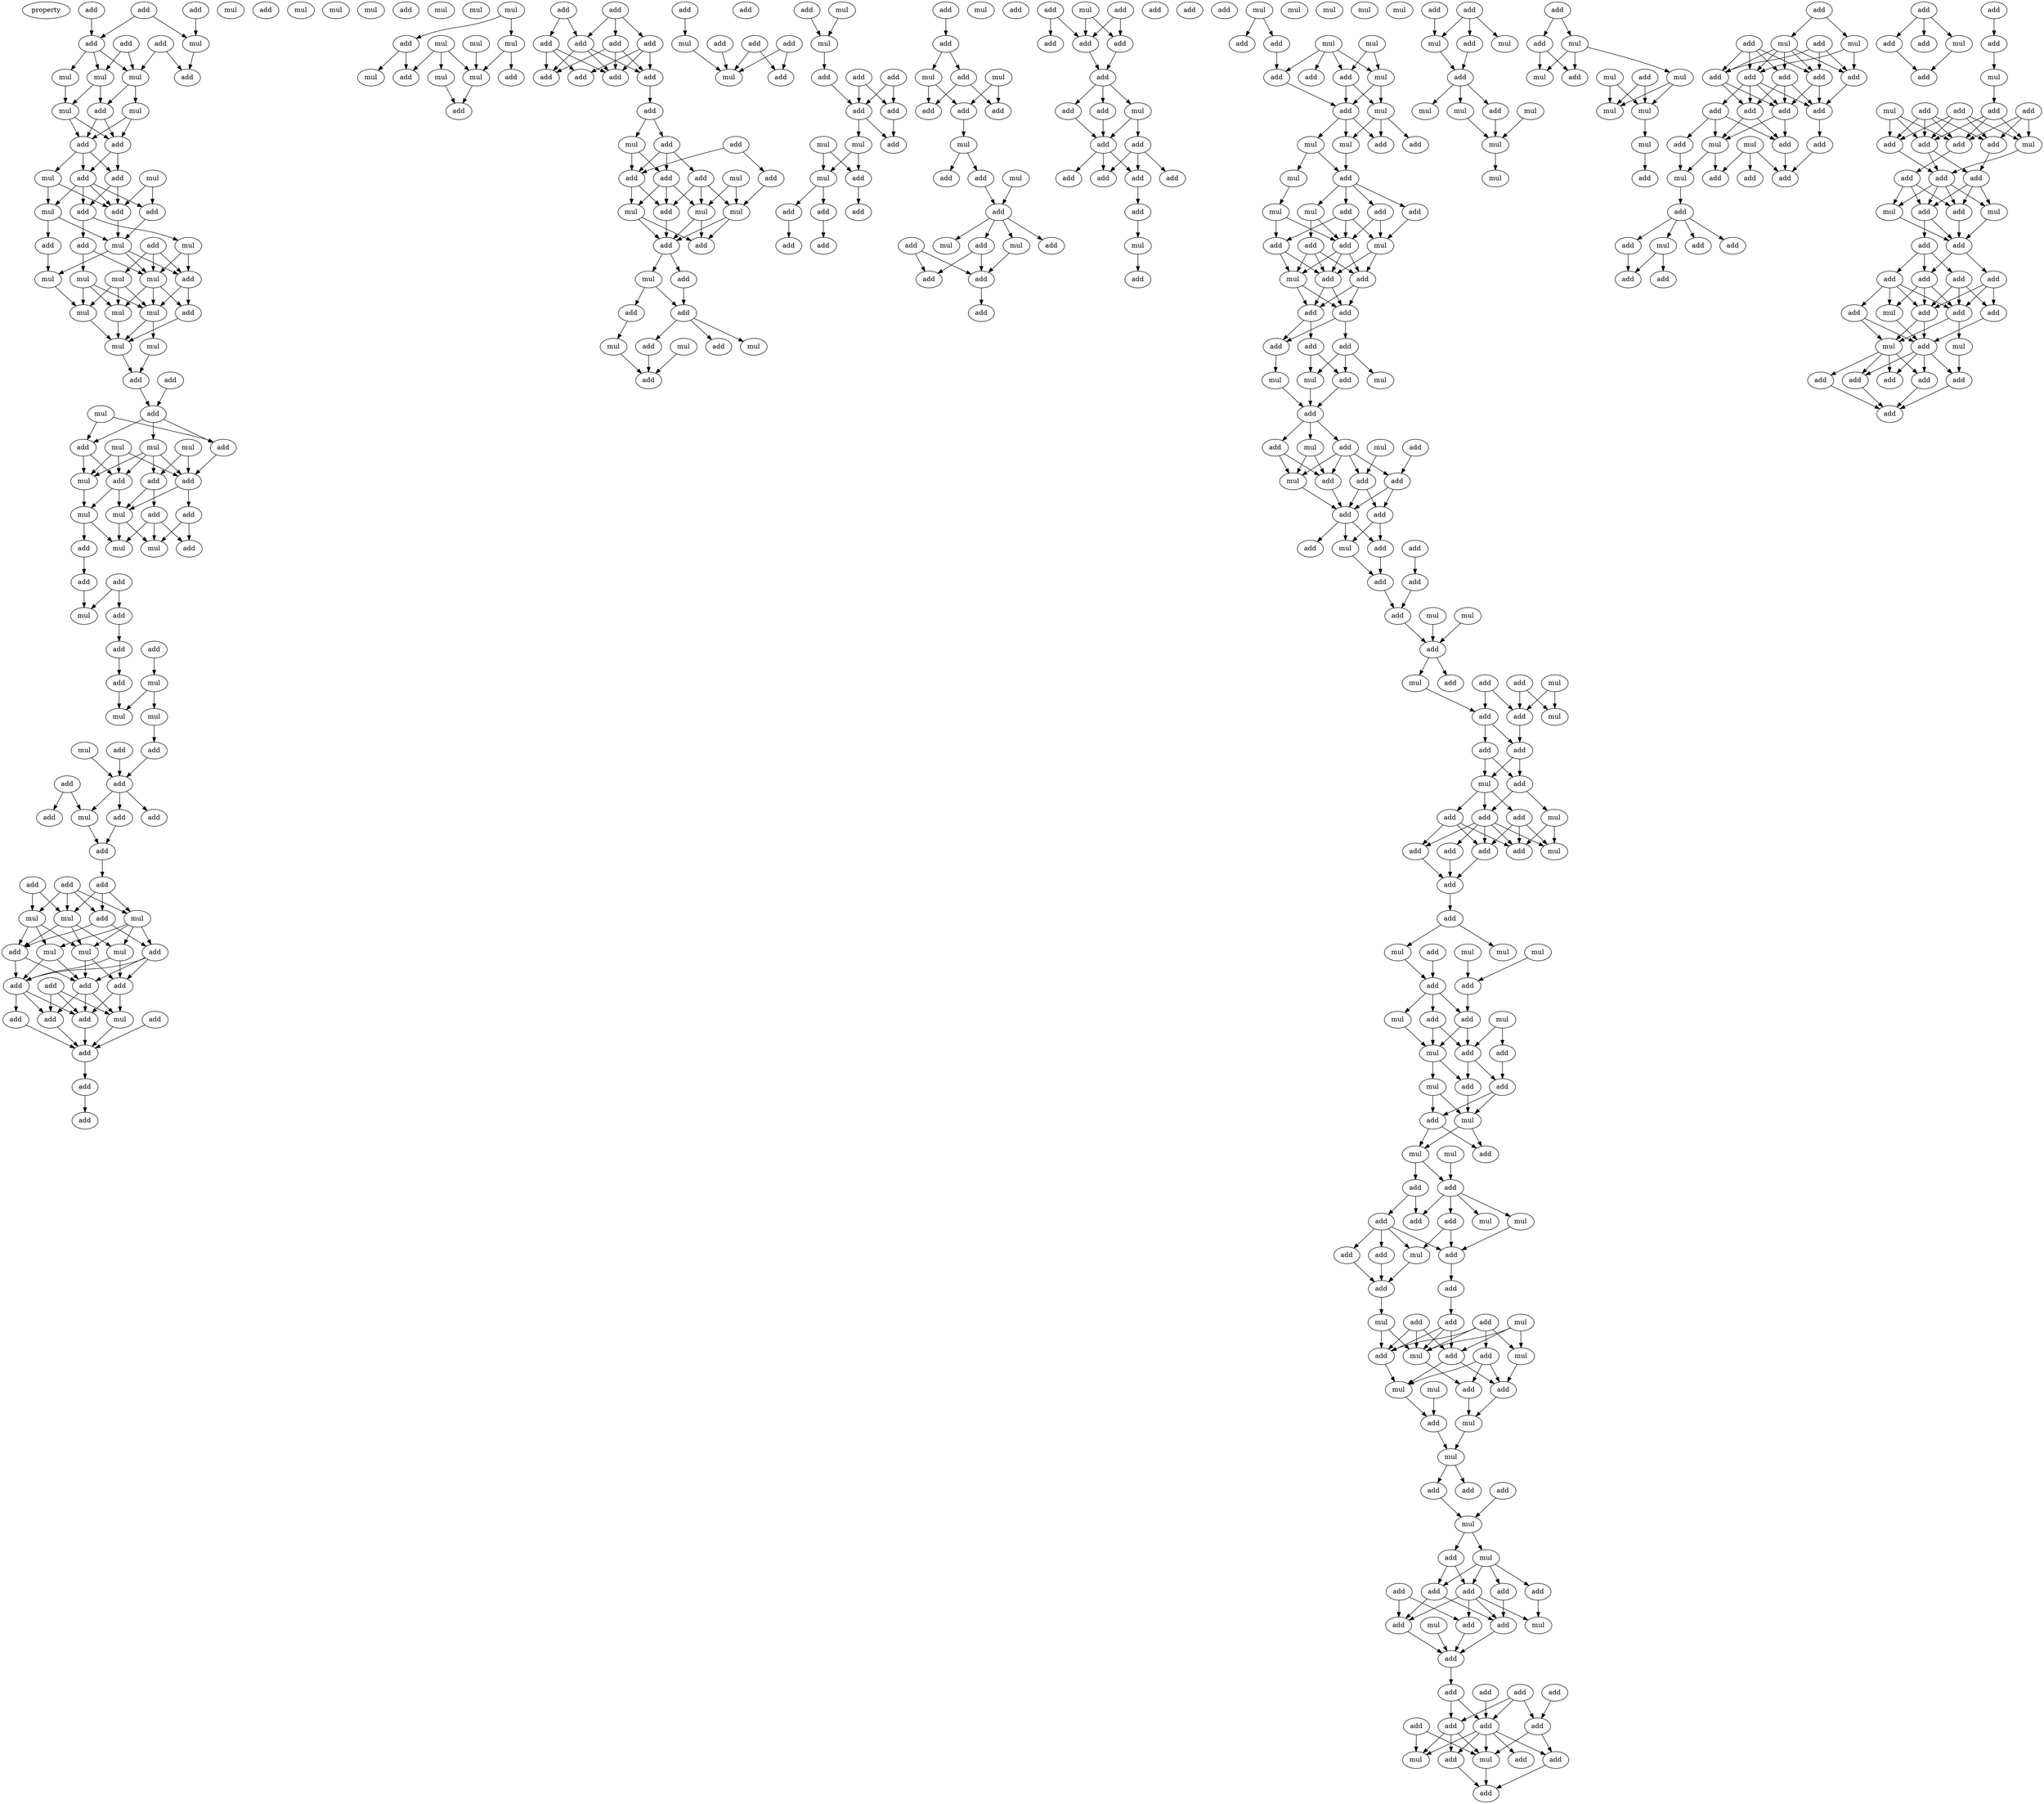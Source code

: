 digraph {
    node [fontcolor=black]
    property [mul=2,lf=1.7]
    0 [ label = add ];
    1 [ label = add ];
    2 [ label = mul ];
    3 [ label = add ];
    4 [ label = add ];
    5 [ label = add ];
    6 [ label = add ];
    7 [ label = mul ];
    8 [ label = mul ];
    9 [ label = mul ];
    10 [ label = mul ];
    11 [ label = add ];
    12 [ label = mul ];
    13 [ label = mul ];
    14 [ label = add ];
    15 [ label = add ];
    16 [ label = add ];
    17 [ label = mul ];
    18 [ label = add ];
    19 [ label = mul ];
    20 [ label = add ];
    21 [ label = add ];
    22 [ label = mul ];
    23 [ label = add ];
    24 [ label = add ];
    25 [ label = add ];
    26 [ label = add ];
    27 [ label = mul ];
    28 [ label = add ];
    29 [ label = mul ];
    30 [ label = mul ];
    31 [ label = add ];
    32 [ label = mul ];
    33 [ label = mul ];
    34 [ label = mul ];
    35 [ label = mul ];
    36 [ label = add ];
    37 [ label = mul ];
    38 [ label = mul ];
    39 [ label = mul ];
    40 [ label = mul ];
    41 [ label = add ];
    42 [ label = add ];
    43 [ label = add ];
    44 [ label = mul ];
    45 [ label = add ];
    46 [ label = add ];
    47 [ label = add ];
    48 [ label = mul ];
    49 [ label = mul ];
    50 [ label = mul ];
    51 [ label = mul ];
    52 [ label = add ];
    53 [ label = add ];
    54 [ label = add ];
    55 [ label = add ];
    56 [ label = mul ];
    57 [ label = add ];
    58 [ label = mul ];
    59 [ label = mul ];
    60 [ label = add ];
    61 [ label = add ];
    62 [ label = mul ];
    63 [ label = add ];
    64 [ label = add ];
    65 [ label = add ];
    66 [ label = mul ];
    67 [ label = add ];
    68 [ label = mul ];
    69 [ label = add ];
    70 [ label = mul ];
    71 [ label = add ];
    72 [ label = mul ];
    73 [ label = mul ];
    74 [ label = mul ];
    75 [ label = mul ];
    76 [ label = mul ];
    77 [ label = add ];
    78 [ label = add ];
    79 [ label = add ];
    80 [ label = add ];
    81 [ label = add ];
    82 [ label = mul ];
    83 [ label = add ];
    84 [ label = add ];
    85 [ label = add ];
    86 [ label = add ];
    87 [ label = add ];
    88 [ label = add ];
    89 [ label = add ];
    90 [ label = mul ];
    91 [ label = add ];
    92 [ label = mul ];
    93 [ label = mul ];
    94 [ label = add ];
    95 [ label = mul ];
    96 [ label = mul ];
    97 [ label = mul ];
    98 [ label = add ];
    99 [ label = add ];
    100 [ label = add ];
    101 [ label = add ];
    102 [ label = add ];
    103 [ label = mul ];
    104 [ label = add ];
    105 [ label = add ];
    106 [ label = add ];
    107 [ label = add ];
    108 [ label = add ];
    109 [ label = add ];
    110 [ label = mul ];
    111 [ label = mul ];
    112 [ label = add ];
    113 [ label = mul ];
    114 [ label = add ];
    115 [ label = mul ];
    116 [ label = mul ];
    117 [ label = mul ];
    118 [ label = add ];
    119 [ label = mul ];
    120 [ label = mul ];
    121 [ label = mul ];
    122 [ label = add ];
    123 [ label = add ];
    124 [ label = add ];
    125 [ label = add ];
    126 [ label = add ];
    127 [ label = add ];
    128 [ label = add ];
    129 [ label = add ];
    130 [ label = add ];
    131 [ label = add ];
    132 [ label = add ];
    133 [ label = add ];
    134 [ label = add ];
    135 [ label = add ];
    136 [ label = mul ];
    137 [ label = add ];
    138 [ label = add ];
    139 [ label = add ];
    140 [ label = add ];
    141 [ label = add ];
    142 [ label = mul ];
    143 [ label = mul ];
    144 [ label = add ];
    145 [ label = mul ];
    146 [ label = mul ];
    147 [ label = add ];
    148 [ label = add ];
    149 [ label = add ];
    150 [ label = mul ];
    151 [ label = add ];
    152 [ label = add ];
    153 [ label = add ];
    154 [ label = mul ];
    155 [ label = mul ];
    156 [ label = add ];
    157 [ label = mul ];
    158 [ label = add ];
    159 [ label = add ];
    160 [ label = mul ];
    161 [ label = add ];
    162 [ label = add ];
    163 [ label = add ];
    164 [ label = add ];
    165 [ label = mul ];
    166 [ label = add ];
    167 [ label = add ];
    168 [ label = mul ];
    169 [ label = mul ];
    170 [ label = add ];
    171 [ label = add ];
    172 [ label = add ];
    173 [ label = add ];
    174 [ label = add ];
    175 [ label = mul ];
    176 [ label = mul ];
    177 [ label = add ];
    178 [ label = mul ];
    179 [ label = add ];
    180 [ label = add ];
    181 [ label = add ];
    182 [ label = add ];
    183 [ label = add ];
    184 [ label = add ];
    185 [ label = add ];
    186 [ label = add ];
    187 [ label = mul ];
    188 [ label = add ];
    189 [ label = mul ];
    190 [ label = add ];
    191 [ label = add ];
    192 [ label = add ];
    193 [ label = mul ];
    194 [ label = mul ];
    195 [ label = add ];
    196 [ label = add ];
    197 [ label = add ];
    198 [ label = mul ];
    199 [ label = add ];
    200 [ label = mul ];
    201 [ label = mul ];
    202 [ label = add ];
    203 [ label = add ];
    204 [ label = add ];
    205 [ label = add ];
    206 [ label = add ];
    207 [ label = add ];
    208 [ label = add ];
    209 [ label = add ];
    210 [ label = mul ];
    211 [ label = add ];
    212 [ label = add ];
    213 [ label = add ];
    214 [ label = add ];
    215 [ label = add ];
    216 [ label = add ];
    217 [ label = add ];
    218 [ label = add ];
    219 [ label = mul ];
    220 [ label = add ];
    221 [ label = add ];
    222 [ label = add ];
    223 [ label = add ];
    224 [ label = add ];
    225 [ label = add ];
    226 [ label = add ];
    227 [ label = mul ];
    228 [ label = add ];
    229 [ label = add ];
    230 [ label = mul ];
    231 [ label = add ];
    232 [ label = add ];
    233 [ label = mul ];
    234 [ label = mul ];
    235 [ label = add ];
    236 [ label = add ];
    237 [ label = add ];
    238 [ label = mul ];
    239 [ label = mul ];
    240 [ label = add ];
    241 [ label = mul ];
    242 [ label = add ];
    243 [ label = add ];
    244 [ label = mul ];
    245 [ label = add ];
    246 [ label = mul ];
    247 [ label = add ];
    248 [ label = mul ];
    249 [ label = mul ];
    250 [ label = add ];
    251 [ label = add ];
    252 [ label = add ];
    253 [ label = mul ];
    254 [ label = add ];
    255 [ label = add ];
    256 [ label = add ];
    257 [ label = add ];
    258 [ label = mul ];
    259 [ label = add ];
    260 [ label = add ];
    261 [ label = add ];
    262 [ label = add ];
    263 [ label = add ];
    264 [ label = mul ];
    265 [ label = mul ];
    266 [ label = add ];
    267 [ label = mul ];
    268 [ label = add ];
    269 [ label = mul ];
    270 [ label = add ];
    271 [ label = add ];
    272 [ label = mul ];
    273 [ label = add ];
    274 [ label = mul ];
    275 [ label = add ];
    276 [ label = add ];
    277 [ label = add ];
    278 [ label = add ];
    279 [ label = add ];
    280 [ label = add ];
    281 [ label = mul ];
    282 [ label = add ];
    283 [ label = add ];
    284 [ label = add ];
    285 [ label = add ];
    286 [ label = mul ];
    287 [ label = mul ];
    288 [ label = add ];
    289 [ label = add ];
    290 [ label = add ];
    291 [ label = add ];
    292 [ label = mul ];
    293 [ label = mul ];
    294 [ label = add ];
    295 [ label = add ];
    296 [ label = add ];
    297 [ label = mul ];
    298 [ label = add ];
    299 [ label = add ];
    300 [ label = mul ];
    301 [ label = add ];
    302 [ label = add ];
    303 [ label = add ];
    304 [ label = mul ];
    305 [ label = add ];
    306 [ label = add ];
    307 [ label = add ];
    308 [ label = mul ];
    309 [ label = add ];
    310 [ label = add ];
    311 [ label = add ];
    312 [ label = add ];
    313 [ label = mul ];
    314 [ label = add ];
    315 [ label = mul ];
    316 [ label = mul ];
    317 [ label = mul ];
    318 [ label = add ];
    319 [ label = add ];
    320 [ label = mul ];
    321 [ label = mul ];
    322 [ label = add ];
    323 [ label = add ];
    324 [ label = add ];
    325 [ label = mul ];
    326 [ label = add ];
    327 [ label = add ];
    328 [ label = mul ];
    329 [ label = add ];
    330 [ label = add ];
    331 [ label = mul ];
    332 [ label = mul ];
    333 [ label = add ];
    334 [ label = mul ];
    335 [ label = add ];
    336 [ label = add ];
    337 [ label = add ];
    338 [ label = add ];
    339 [ label = mul ];
    340 [ label = mul ];
    341 [ label = add ];
    342 [ label = add ];
    343 [ label = add ];
    344 [ label = mul ];
    345 [ label = add ];
    346 [ label = add ];
    347 [ label = add ];
    348 [ label = add ];
    349 [ label = mul ];
    350 [ label = add ];
    351 [ label = add ];
    352 [ label = mul ];
    353 [ label = add ];
    354 [ label = add ];
    355 [ label = mul ];
    356 [ label = mul ];
    357 [ label = add ];
    358 [ label = mul ];
    359 [ label = add ];
    360 [ label = mul ];
    361 [ label = add ];
    362 [ label = mul ];
    363 [ label = add ];
    364 [ label = mul ];
    365 [ label = mul ];
    366 [ label = add ];
    367 [ label = add ];
    368 [ label = add ];
    369 [ label = mul ];
    370 [ label = mul ];
    371 [ label = add ];
    372 [ label = mul ];
    373 [ label = mul ];
    374 [ label = add ];
    375 [ label = add ];
    376 [ label = add ];
    377 [ label = add ];
    378 [ label = add ];
    379 [ label = mul ];
    380 [ label = mul ];
    381 [ label = add ];
    382 [ label = add ];
    383 [ label = add ];
    384 [ label = add ];
    385 [ label = add ];
    386 [ label = add ];
    387 [ label = add ];
    388 [ label = add ];
    389 [ label = mul ];
    390 [ label = add ];
    391 [ label = add ];
    392 [ label = add ];
    393 [ label = add ];
    394 [ label = add ];
    395 [ label = mul ];
    396 [ label = add ];
    397 [ label = mul ];
    398 [ label = add ];
    399 [ label = add ];
    400 [ label = add ];
    401 [ label = add ];
    402 [ label = add ];
    403 [ label = mul ];
    404 [ label = mul ];
    405 [ label = add ];
    406 [ label = mul ];
    407 [ label = mul ];
    408 [ label = add ];
    409 [ label = mul ];
    410 [ label = mul ];
    411 [ label = mul ];
    412 [ label = add ];
    413 [ label = add ];
    414 [ label = mul ];
    415 [ label = add ];
    416 [ label = mul ];
    417 [ label = add ];
    418 [ label = mul ];
    419 [ label = mul ];
    420 [ label = mul ];
    421 [ label = mul ];
    422 [ label = mul ];
    423 [ label = add ];
    424 [ label = add ];
    425 [ label = add ];
    426 [ label = mul ];
    427 [ label = add ];
    428 [ label = mul ];
    429 [ label = add ];
    430 [ label = add ];
    431 [ label = add ];
    432 [ label = add ];
    433 [ label = add ];
    434 [ label = add ];
    435 [ label = add ];
    436 [ label = add ];
    437 [ label = add ];
    438 [ label = add ];
    439 [ label = mul ];
    440 [ label = add ];
    441 [ label = mul ];
    442 [ label = add ];
    443 [ label = mul ];
    444 [ label = add ];
    445 [ label = add ];
    446 [ label = add ];
    447 [ label = add ];
    448 [ label = mul ];
    449 [ label = add ];
    450 [ label = add ];
    451 [ label = add ];
    452 [ label = add ];
    453 [ label = add ];
    454 [ label = add ];
    455 [ label = add ];
    456 [ label = add ];
    457 [ label = mul ];
    458 [ label = add ];
    459 [ label = add ];
    460 [ label = add ];
    461 [ label = mul ];
    462 [ label = add ];
    463 [ label = add ];
    464 [ label = add ];
    465 [ label = mul ];
    466 [ label = add ];
    467 [ label = add ];
    468 [ label = add ];
    469 [ label = add ];
    470 [ label = add ];
    471 [ label = mul ];
    472 [ label = add ];
    473 [ label = add ];
    474 [ label = add ];
    475 [ label = mul ];
    476 [ label = add ];
    477 [ label = mul ];
    478 [ label = add ];
    479 [ label = add ];
    480 [ label = add ];
    481 [ label = add ];
    482 [ label = add ];
    483 [ label = add ];
    484 [ label = add ];
    485 [ label = add ];
    486 [ label = mul ];
    487 [ label = add ];
    488 [ label = add ];
    489 [ label = add ];
    490 [ label = mul ];
    491 [ label = add ];
    492 [ label = mul ];
    493 [ label = add ];
    494 [ label = add ];
    495 [ label = add ];
    496 [ label = add ];
    497 [ label = add ];
    498 [ label = add ];
    0 -> 5 [ name = 0 ];
    1 -> 7 [ name = 1 ];
    3 -> 5 [ name = 2 ];
    3 -> 7 [ name = 3 ];
    4 -> 9 [ name = 4 ];
    4 -> 11 [ name = 5 ];
    5 -> 8 [ name = 6 ];
    5 -> 9 [ name = 7 ];
    5 -> 10 [ name = 8 ];
    6 -> 8 [ name = 9 ];
    6 -> 9 [ name = 10 ];
    7 -> 11 [ name = 11 ];
    8 -> 12 [ name = 12 ];
    8 -> 14 [ name = 13 ];
    9 -> 13 [ name = 14 ];
    9 -> 14 [ name = 15 ];
    10 -> 12 [ name = 16 ];
    12 -> 15 [ name = 17 ];
    12 -> 16 [ name = 18 ];
    13 -> 15 [ name = 19 ];
    13 -> 16 [ name = 20 ];
    14 -> 15 [ name = 21 ];
    14 -> 16 [ name = 22 ];
    15 -> 17 [ name = 23 ];
    15 -> 18 [ name = 24 ];
    15 -> 20 [ name = 25 ];
    16 -> 18 [ name = 26 ];
    16 -> 20 [ name = 27 ];
    17 -> 22 [ name = 28 ];
    17 -> 23 [ name = 29 ];
    18 -> 21 [ name = 30 ];
    18 -> 23 [ name = 31 ];
    19 -> 23 [ name = 32 ];
    19 -> 24 [ name = 33 ];
    20 -> 21 [ name = 34 ];
    20 -> 22 [ name = 35 ];
    20 -> 23 [ name = 36 ];
    20 -> 24 [ name = 37 ];
    21 -> 28 [ name = 38 ];
    21 -> 29 [ name = 39 ];
    22 -> 25 [ name = 40 ];
    22 -> 27 [ name = 41 ];
    23 -> 27 [ name = 42 ];
    24 -> 27 [ name = 43 ];
    25 -> 34 [ name = 44 ];
    26 -> 30 [ name = 45 ];
    26 -> 31 [ name = 46 ];
    26 -> 33 [ name = 47 ];
    27 -> 30 [ name = 48 ];
    27 -> 31 [ name = 49 ];
    27 -> 34 [ name = 50 ];
    28 -> 30 [ name = 51 ];
    28 -> 32 [ name = 52 ];
    29 -> 30 [ name = 53 ];
    29 -> 31 [ name = 54 ];
    30 -> 35 [ name = 55 ];
    30 -> 36 [ name = 56 ];
    30 -> 37 [ name = 57 ];
    31 -> 36 [ name = 58 ];
    31 -> 37 [ name = 59 ];
    32 -> 35 [ name = 60 ];
    32 -> 37 [ name = 61 ];
    32 -> 38 [ name = 62 ];
    33 -> 35 [ name = 63 ];
    33 -> 37 [ name = 64 ];
    33 -> 38 [ name = 65 ];
    34 -> 38 [ name = 66 ];
    35 -> 39 [ name = 67 ];
    36 -> 39 [ name = 68 ];
    37 -> 39 [ name = 69 ];
    37 -> 40 [ name = 70 ];
    38 -> 39 [ name = 71 ];
    39 -> 41 [ name = 72 ];
    40 -> 41 [ name = 73 ];
    41 -> 45 [ name = 74 ];
    43 -> 45 [ name = 75 ];
    44 -> 46 [ name = 76 ];
    44 -> 47 [ name = 77 ];
    45 -> 46 [ name = 78 ];
    45 -> 47 [ name = 79 ];
    45 -> 48 [ name = 80 ];
    46 -> 54 [ name = 81 ];
    47 -> 51 [ name = 82 ];
    47 -> 53 [ name = 83 ];
    48 -> 51 [ name = 84 ];
    48 -> 52 [ name = 85 ];
    48 -> 53 [ name = 86 ];
    48 -> 54 [ name = 87 ];
    49 -> 52 [ name = 88 ];
    49 -> 54 [ name = 89 ];
    50 -> 51 [ name = 90 ];
    50 -> 53 [ name = 91 ];
    50 -> 54 [ name = 92 ];
    51 -> 58 [ name = 93 ];
    52 -> 55 [ name = 94 ];
    52 -> 56 [ name = 95 ];
    53 -> 56 [ name = 96 ];
    53 -> 58 [ name = 97 ];
    54 -> 56 [ name = 98 ];
    54 -> 57 [ name = 99 ];
    55 -> 59 [ name = 100 ];
    55 -> 61 [ name = 101 ];
    55 -> 62 [ name = 102 ];
    56 -> 59 [ name = 103 ];
    56 -> 62 [ name = 104 ];
    57 -> 61 [ name = 105 ];
    57 -> 62 [ name = 106 ];
    58 -> 59 [ name = 107 ];
    58 -> 60 [ name = 108 ];
    60 -> 63 [ name = 109 ];
    63 -> 66 [ name = 110 ];
    64 -> 65 [ name = 111 ];
    64 -> 66 [ name = 112 ];
    65 -> 67 [ name = 113 ];
    67 -> 71 [ name = 114 ];
    69 -> 72 [ name = 115 ];
    71 -> 75 [ name = 116 ];
    72 -> 73 [ name = 117 ];
    72 -> 75 [ name = 118 ];
    73 -> 77 [ name = 119 ];
    76 -> 80 [ name = 120 ];
    77 -> 80 [ name = 121 ];
    78 -> 80 [ name = 122 ];
    80 -> 82 [ name = 123 ];
    80 -> 83 [ name = 124 ];
    80 -> 84 [ name = 125 ];
    81 -> 82 [ name = 126 ];
    81 -> 85 [ name = 127 ];
    82 -> 86 [ name = 128 ];
    83 -> 86 [ name = 129 ];
    86 -> 87 [ name = 130 ];
    87 -> 90 [ name = 131 ];
    87 -> 91 [ name = 132 ];
    87 -> 92 [ name = 133 ];
    88 -> 92 [ name = 134 ];
    88 -> 93 [ name = 135 ];
    89 -> 90 [ name = 136 ];
    89 -> 91 [ name = 137 ];
    89 -> 92 [ name = 138 ];
    89 -> 93 [ name = 139 ];
    90 -> 94 [ name = 140 ];
    90 -> 95 [ name = 141 ];
    90 -> 96 [ name = 142 ];
    90 -> 97 [ name = 143 ];
    91 -> 94 [ name = 144 ];
    91 -> 98 [ name = 145 ];
    92 -> 95 [ name = 146 ];
    92 -> 96 [ name = 147 ];
    92 -> 98 [ name = 148 ];
    93 -> 95 [ name = 149 ];
    93 -> 97 [ name = 150 ];
    93 -> 98 [ name = 151 ];
    94 -> 99 [ name = 152 ];
    94 -> 101 [ name = 153 ];
    94 -> 102 [ name = 154 ];
    95 -> 99 [ name = 155 ];
    95 -> 101 [ name = 156 ];
    96 -> 99 [ name = 157 ];
    96 -> 102 [ name = 158 ];
    97 -> 101 [ name = 159 ];
    97 -> 102 [ name = 160 ];
    98 -> 101 [ name = 161 ];
    98 -> 102 [ name = 162 ];
    99 -> 103 [ name = 163 ];
    99 -> 104 [ name = 164 ];
    100 -> 103 [ name = 165 ];
    100 -> 104 [ name = 166 ];
    100 -> 106 [ name = 167 ];
    101 -> 103 [ name = 168 ];
    101 -> 104 [ name = 169 ];
    101 -> 106 [ name = 170 ];
    102 -> 104 [ name = 171 ];
    102 -> 105 [ name = 172 ];
    102 -> 106 [ name = 173 ];
    103 -> 108 [ name = 174 ];
    104 -> 108 [ name = 175 ];
    105 -> 108 [ name = 176 ];
    106 -> 108 [ name = 177 ];
    107 -> 108 [ name = 178 ];
    108 -> 109 [ name = 179 ];
    109 -> 112 [ name = 180 ];
    113 -> 114 [ name = 181 ];
    113 -> 115 [ name = 182 ];
    114 -> 118 [ name = 183 ];
    114 -> 121 [ name = 184 ];
    115 -> 119 [ name = 185 ];
    115 -> 122 [ name = 186 ];
    116 -> 119 [ name = 187 ];
    117 -> 118 [ name = 188 ];
    117 -> 119 [ name = 189 ];
    117 -> 120 [ name = 190 ];
    119 -> 123 [ name = 191 ];
    120 -> 123 [ name = 192 ];
    124 -> 126 [ name = 193 ];
    124 -> 127 [ name = 194 ];
    124 -> 129 [ name = 195 ];
    125 -> 126 [ name = 196 ];
    125 -> 128 [ name = 197 ];
    126 -> 130 [ name = 198 ];
    126 -> 131 [ name = 199 ];
    126 -> 133 [ name = 200 ];
    127 -> 131 [ name = 201 ];
    127 -> 132 [ name = 202 ];
    127 -> 133 [ name = 203 ];
    128 -> 130 [ name = 204 ];
    128 -> 131 [ name = 205 ];
    128 -> 132 [ name = 206 ];
    129 -> 130 [ name = 207 ];
    129 -> 131 [ name = 208 ];
    129 -> 133 [ name = 209 ];
    133 -> 134 [ name = 210 ];
    134 -> 135 [ name = 211 ];
    134 -> 136 [ name = 212 ];
    135 -> 138 [ name = 213 ];
    135 -> 139 [ name = 214 ];
    135 -> 141 [ name = 215 ];
    136 -> 139 [ name = 216 ];
    136 -> 141 [ name = 217 ];
    137 -> 140 [ name = 218 ];
    137 -> 141 [ name = 219 ];
    138 -> 144 [ name = 220 ];
    138 -> 145 [ name = 221 ];
    138 -> 146 [ name = 222 ];
    139 -> 143 [ name = 223 ];
    139 -> 144 [ name = 224 ];
    139 -> 145 [ name = 225 ];
    140 -> 146 [ name = 226 ];
    141 -> 143 [ name = 227 ];
    141 -> 144 [ name = 228 ];
    142 -> 145 [ name = 229 ];
    142 -> 146 [ name = 230 ];
    143 -> 147 [ name = 231 ];
    143 -> 148 [ name = 232 ];
    144 -> 147 [ name = 233 ];
    145 -> 147 [ name = 234 ];
    145 -> 148 [ name = 235 ];
    146 -> 147 [ name = 236 ];
    146 -> 148 [ name = 237 ];
    147 -> 149 [ name = 238 ];
    147 -> 150 [ name = 239 ];
    149 -> 151 [ name = 240 ];
    150 -> 151 [ name = 241 ];
    150 -> 152 [ name = 242 ];
    151 -> 153 [ name = 243 ];
    151 -> 154 [ name = 244 ];
    151 -> 156 [ name = 245 ];
    152 -> 155 [ name = 246 ];
    155 -> 158 [ name = 247 ];
    156 -> 158 [ name = 248 ];
    157 -> 158 [ name = 249 ];
    159 -> 160 [ name = 250 ];
    160 -> 165 [ name = 251 ];
    161 -> 164 [ name = 252 ];
    161 -> 165 [ name = 253 ];
    162 -> 164 [ name = 254 ];
    162 -> 165 [ name = 255 ];
    163 -> 165 [ name = 256 ];
    167 -> 169 [ name = 257 ];
    168 -> 169 [ name = 258 ];
    169 -> 170 [ name = 259 ];
    170 -> 173 [ name = 260 ];
    171 -> 173 [ name = 261 ];
    171 -> 174 [ name = 262 ];
    172 -> 173 [ name = 263 ];
    172 -> 174 [ name = 264 ];
    173 -> 175 [ name = 265 ];
    173 -> 177 [ name = 266 ];
    174 -> 177 [ name = 267 ];
    175 -> 178 [ name = 268 ];
    175 -> 179 [ name = 269 ];
    176 -> 178 [ name = 270 ];
    176 -> 179 [ name = 271 ];
    178 -> 180 [ name = 272 ];
    178 -> 181 [ name = 273 ];
    179 -> 182 [ name = 274 ];
    180 -> 184 [ name = 275 ];
    181 -> 183 [ name = 276 ];
    185 -> 186 [ name = 277 ];
    186 -> 187 [ name = 278 ];
    186 -> 188 [ name = 279 ];
    187 -> 191 [ name = 280 ];
    187 -> 192 [ name = 281 ];
    188 -> 190 [ name = 282 ];
    188 -> 191 [ name = 283 ];
    189 -> 190 [ name = 284 ];
    189 -> 192 [ name = 285 ];
    192 -> 194 [ name = 286 ];
    194 -> 195 [ name = 287 ];
    194 -> 196 [ name = 288 ];
    196 -> 199 [ name = 289 ];
    198 -> 199 [ name = 290 ];
    199 -> 200 [ name = 291 ];
    199 -> 201 [ name = 292 ];
    199 -> 202 [ name = 293 ];
    199 -> 203 [ name = 294 ];
    201 -> 206 [ name = 295 ];
    203 -> 205 [ name = 296 ];
    203 -> 206 [ name = 297 ];
    204 -> 205 [ name = 298 ];
    204 -> 206 [ name = 299 ];
    206 -> 207 [ name = 300 ];
    208 -> 212 [ name = 301 ];
    208 -> 214 [ name = 302 ];
    209 -> 213 [ name = 303 ];
    209 -> 214 [ name = 304 ];
    210 -> 213 [ name = 305 ];
    210 -> 214 [ name = 306 ];
    213 -> 216 [ name = 307 ];
    214 -> 216 [ name = 308 ];
    216 -> 217 [ name = 309 ];
    216 -> 218 [ name = 310 ];
    216 -> 219 [ name = 311 ];
    217 -> 221 [ name = 312 ];
    218 -> 221 [ name = 313 ];
    219 -> 220 [ name = 314 ];
    219 -> 221 [ name = 315 ];
    220 -> 222 [ name = 316 ];
    220 -> 224 [ name = 317 ];
    220 -> 225 [ name = 318 ];
    221 -> 223 [ name = 319 ];
    221 -> 224 [ name = 320 ];
    221 -> 225 [ name = 321 ];
    225 -> 226 [ name = 322 ];
    226 -> 227 [ name = 323 ];
    227 -> 228 [ name = 324 ];
    230 -> 231 [ name = 325 ];
    230 -> 232 [ name = 326 ];
    232 -> 237 [ name = 327 ];
    233 -> 235 [ name = 328 ];
    233 -> 238 [ name = 329 ];
    234 -> 235 [ name = 330 ];
    234 -> 236 [ name = 331 ];
    234 -> 237 [ name = 332 ];
    234 -> 238 [ name = 333 ];
    235 -> 239 [ name = 334 ];
    235 -> 240 [ name = 335 ];
    237 -> 240 [ name = 336 ];
    238 -> 239 [ name = 337 ];
    238 -> 240 [ name = 338 ];
    239 -> 241 [ name = 339 ];
    239 -> 242 [ name = 340 ];
    239 -> 243 [ name = 341 ];
    240 -> 241 [ name = 342 ];
    240 -> 242 [ name = 343 ];
    240 -> 244 [ name = 344 ];
    241 -> 245 [ name = 345 ];
    244 -> 245 [ name = 346 ];
    244 -> 246 [ name = 347 ];
    245 -> 247 [ name = 348 ];
    245 -> 249 [ name = 349 ];
    245 -> 250 [ name = 350 ];
    245 -> 251 [ name = 351 ];
    246 -> 248 [ name = 352 ];
    247 -> 253 [ name = 353 ];
    248 -> 252 [ name = 354 ];
    248 -> 254 [ name = 355 ];
    249 -> 252 [ name = 356 ];
    249 -> 255 [ name = 357 ];
    250 -> 252 [ name = 358 ];
    250 -> 253 [ name = 359 ];
    251 -> 252 [ name = 360 ];
    251 -> 253 [ name = 361 ];
    251 -> 254 [ name = 362 ];
    252 -> 256 [ name = 363 ];
    252 -> 257 [ name = 364 ];
    252 -> 258 [ name = 365 ];
    253 -> 256 [ name = 366 ];
    253 -> 257 [ name = 367 ];
    254 -> 256 [ name = 368 ];
    254 -> 258 [ name = 369 ];
    255 -> 256 [ name = 370 ];
    255 -> 257 [ name = 371 ];
    255 -> 258 [ name = 372 ];
    256 -> 259 [ name = 373 ];
    256 -> 260 [ name = 374 ];
    257 -> 259 [ name = 375 ];
    257 -> 260 [ name = 376 ];
    258 -> 259 [ name = 377 ];
    258 -> 260 [ name = 378 ];
    259 -> 261 [ name = 379 ];
    259 -> 263 [ name = 380 ];
    260 -> 262 [ name = 381 ];
    260 -> 263 [ name = 382 ];
    261 -> 265 [ name = 383 ];
    261 -> 266 [ name = 384 ];
    262 -> 265 [ name = 385 ];
    262 -> 266 [ name = 386 ];
    262 -> 267 [ name = 387 ];
    263 -> 264 [ name = 388 ];
    264 -> 268 [ name = 389 ];
    265 -> 268 [ name = 390 ];
    266 -> 268 [ name = 391 ];
    268 -> 269 [ name = 392 ];
    268 -> 270 [ name = 393 ];
    268 -> 273 [ name = 394 ];
    269 -> 274 [ name = 395 ];
    269 -> 277 [ name = 396 ];
    270 -> 274 [ name = 397 ];
    270 -> 277 [ name = 398 ];
    271 -> 276 [ name = 399 ];
    272 -> 275 [ name = 400 ];
    273 -> 274 [ name = 401 ];
    273 -> 275 [ name = 402 ];
    273 -> 276 [ name = 403 ];
    273 -> 277 [ name = 404 ];
    274 -> 278 [ name = 405 ];
    275 -> 278 [ name = 406 ];
    275 -> 279 [ name = 407 ];
    276 -> 278 [ name = 408 ];
    276 -> 279 [ name = 409 ];
    277 -> 278 [ name = 410 ];
    278 -> 280 [ name = 411 ];
    278 -> 281 [ name = 412 ];
    278 -> 282 [ name = 413 ];
    279 -> 281 [ name = 414 ];
    279 -> 282 [ name = 415 ];
    281 -> 285 [ name = 416 ];
    282 -> 285 [ name = 417 ];
    283 -> 284 [ name = 418 ];
    284 -> 288 [ name = 419 ];
    285 -> 288 [ name = 420 ];
    286 -> 289 [ name = 421 ];
    287 -> 289 [ name = 422 ];
    288 -> 289 [ name = 423 ];
    289 -> 290 [ name = 424 ];
    289 -> 293 [ name = 425 ];
    291 -> 295 [ name = 426 ];
    291 -> 296 [ name = 427 ];
    292 -> 296 [ name = 428 ];
    292 -> 297 [ name = 429 ];
    293 -> 295 [ name = 430 ];
    294 -> 296 [ name = 431 ];
    294 -> 297 [ name = 432 ];
    295 -> 298 [ name = 433 ];
    295 -> 299 [ name = 434 ];
    296 -> 299 [ name = 435 ];
    298 -> 300 [ name = 436 ];
    298 -> 301 [ name = 437 ];
    299 -> 300 [ name = 438 ];
    299 -> 301 [ name = 439 ];
    300 -> 302 [ name = 440 ];
    300 -> 303 [ name = 441 ];
    300 -> 305 [ name = 442 ];
    301 -> 303 [ name = 443 ];
    301 -> 304 [ name = 444 ];
    302 -> 307 [ name = 445 ];
    302 -> 309 [ name = 446 ];
    302 -> 310 [ name = 447 ];
    303 -> 306 [ name = 448 ];
    303 -> 307 [ name = 449 ];
    303 -> 308 [ name = 450 ];
    303 -> 309 [ name = 451 ];
    303 -> 310 [ name = 452 ];
    304 -> 308 [ name = 453 ];
    304 -> 310 [ name = 454 ];
    305 -> 307 [ name = 455 ];
    305 -> 308 [ name = 456 ];
    305 -> 310 [ name = 457 ];
    306 -> 311 [ name = 458 ];
    307 -> 311 [ name = 459 ];
    309 -> 311 [ name = 460 ];
    311 -> 312 [ name = 461 ];
    312 -> 313 [ name = 462 ];
    312 -> 317 [ name = 463 ];
    313 -> 318 [ name = 464 ];
    314 -> 318 [ name = 465 ];
    315 -> 319 [ name = 466 ];
    316 -> 319 [ name = 467 ];
    318 -> 320 [ name = 468 ];
    318 -> 322 [ name = 469 ];
    318 -> 323 [ name = 470 ];
    319 -> 323 [ name = 471 ];
    320 -> 325 [ name = 472 ];
    321 -> 324 [ name = 473 ];
    321 -> 326 [ name = 474 ];
    322 -> 325 [ name = 475 ];
    322 -> 326 [ name = 476 ];
    323 -> 325 [ name = 477 ];
    323 -> 326 [ name = 478 ];
    324 -> 329 [ name = 479 ];
    325 -> 327 [ name = 480 ];
    325 -> 328 [ name = 481 ];
    326 -> 327 [ name = 482 ];
    326 -> 329 [ name = 483 ];
    327 -> 331 [ name = 484 ];
    328 -> 330 [ name = 485 ];
    328 -> 331 [ name = 486 ];
    329 -> 330 [ name = 487 ];
    329 -> 331 [ name = 488 ];
    330 -> 332 [ name = 489 ];
    330 -> 333 [ name = 490 ];
    331 -> 332 [ name = 491 ];
    331 -> 333 [ name = 492 ];
    332 -> 335 [ name = 493 ];
    332 -> 336 [ name = 494 ];
    334 -> 335 [ name = 495 ];
    335 -> 337 [ name = 496 ];
    335 -> 339 [ name = 497 ];
    335 -> 340 [ name = 498 ];
    335 -> 341 [ name = 499 ];
    336 -> 337 [ name = 500 ];
    336 -> 338 [ name = 501 ];
    338 -> 342 [ name = 502 ];
    338 -> 343 [ name = 503 ];
    338 -> 344 [ name = 504 ];
    338 -> 345 [ name = 505 ];
    339 -> 345 [ name = 506 ];
    341 -> 344 [ name = 507 ];
    341 -> 345 [ name = 508 ];
    342 -> 346 [ name = 509 ];
    343 -> 346 [ name = 510 ];
    344 -> 346 [ name = 511 ];
    345 -> 347 [ name = 512 ];
    346 -> 349 [ name = 513 ];
    347 -> 350 [ name = 514 ];
    348 -> 354 [ name = 515 ];
    348 -> 355 [ name = 516 ];
    348 -> 357 [ name = 517 ];
    349 -> 355 [ name = 518 ];
    349 -> 357 [ name = 519 ];
    350 -> 354 [ name = 520 ];
    350 -> 355 [ name = 521 ];
    350 -> 357 [ name = 522 ];
    351 -> 353 [ name = 523 ];
    351 -> 355 [ name = 524 ];
    351 -> 356 [ name = 525 ];
    351 -> 357 [ name = 526 ];
    352 -> 354 [ name = 527 ];
    352 -> 355 [ name = 528 ];
    352 -> 356 [ name = 529 ];
    353 -> 359 [ name = 530 ];
    353 -> 360 [ name = 531 ];
    353 -> 361 [ name = 532 ];
    354 -> 360 [ name = 533 ];
    354 -> 361 [ name = 534 ];
    355 -> 359 [ name = 535 ];
    356 -> 361 [ name = 536 ];
    357 -> 360 [ name = 537 ];
    358 -> 363 [ name = 538 ];
    359 -> 362 [ name = 539 ];
    360 -> 363 [ name = 540 ];
    361 -> 362 [ name = 541 ];
    362 -> 364 [ name = 542 ];
    363 -> 364 [ name = 543 ];
    364 -> 367 [ name = 544 ];
    364 -> 368 [ name = 545 ];
    366 -> 370 [ name = 546 ];
    367 -> 370 [ name = 547 ];
    370 -> 371 [ name = 548 ];
    370 -> 372 [ name = 549 ];
    371 -> 374 [ name = 550 ];
    371 -> 378 [ name = 551 ];
    372 -> 374 [ name = 552 ];
    372 -> 375 [ name = 553 ];
    372 -> 377 [ name = 554 ];
    372 -> 378 [ name = 555 ];
    374 -> 382 [ name = 556 ];
    374 -> 383 [ name = 557 ];
    375 -> 380 [ name = 558 ];
    376 -> 381 [ name = 559 ];
    376 -> 383 [ name = 560 ];
    377 -> 382 [ name = 561 ];
    378 -> 380 [ name = 562 ];
    378 -> 381 [ name = 563 ];
    378 -> 382 [ name = 564 ];
    378 -> 383 [ name = 565 ];
    379 -> 384 [ name = 566 ];
    381 -> 384 [ name = 567 ];
    382 -> 384 [ name = 568 ];
    383 -> 384 [ name = 569 ];
    384 -> 386 [ name = 570 ];
    385 -> 390 [ name = 571 ];
    386 -> 390 [ name = 572 ];
    386 -> 393 [ name = 573 ];
    387 -> 390 [ name = 574 ];
    387 -> 391 [ name = 575 ];
    387 -> 393 [ name = 576 ];
    388 -> 391 [ name = 577 ];
    390 -> 394 [ name = 578 ];
    390 -> 395 [ name = 579 ];
    390 -> 396 [ name = 580 ];
    390 -> 397 [ name = 581 ];
    390 -> 398 [ name = 582 ];
    391 -> 394 [ name = 583 ];
    391 -> 397 [ name = 584 ];
    392 -> 395 [ name = 585 ];
    392 -> 397 [ name = 586 ];
    393 -> 395 [ name = 587 ];
    393 -> 397 [ name = 588 ];
    393 -> 398 [ name = 589 ];
    394 -> 399 [ name = 590 ];
    397 -> 399 [ name = 591 ];
    398 -> 399 [ name = 592 ];
    400 -> 404 [ name = 593 ];
    401 -> 402 [ name = 594 ];
    401 -> 403 [ name = 595 ];
    401 -> 404 [ name = 596 ];
    402 -> 405 [ name = 597 ];
    404 -> 405 [ name = 598 ];
    405 -> 406 [ name = 599 ];
    405 -> 407 [ name = 600 ];
    405 -> 408 [ name = 601 ];
    407 -> 410 [ name = 602 ];
    408 -> 410 [ name = 603 ];
    409 -> 410 [ name = 604 ];
    410 -> 411 [ name = 605 ];
    412 -> 413 [ name = 606 ];
    412 -> 414 [ name = 607 ];
    413 -> 415 [ name = 608 ];
    413 -> 418 [ name = 609 ];
    414 -> 415 [ name = 610 ];
    414 -> 418 [ name = 611 ];
    414 -> 419 [ name = 612 ];
    416 -> 420 [ name = 613 ];
    416 -> 421 [ name = 614 ];
    417 -> 420 [ name = 615 ];
    417 -> 421 [ name = 616 ];
    419 -> 420 [ name = 617 ];
    419 -> 421 [ name = 618 ];
    421 -> 422 [ name = 619 ];
    422 -> 424 [ name = 620 ];
    423 -> 426 [ name = 621 ];
    423 -> 428 [ name = 622 ];
    425 -> 429 [ name = 623 ];
    425 -> 430 [ name = 624 ];
    425 -> 431 [ name = 625 ];
    425 -> 433 [ name = 626 ];
    426 -> 430 [ name = 627 ];
    426 -> 432 [ name = 628 ];
    427 -> 429 [ name = 629 ];
    427 -> 431 [ name = 630 ];
    427 -> 432 [ name = 631 ];
    428 -> 429 [ name = 632 ];
    428 -> 430 [ name = 633 ];
    428 -> 431 [ name = 634 ];
    428 -> 432 [ name = 635 ];
    428 -> 433 [ name = 636 ];
    429 -> 435 [ name = 637 ];
    429 -> 436 [ name = 638 ];
    430 -> 434 [ name = 639 ];
    430 -> 435 [ name = 640 ];
    430 -> 436 [ name = 641 ];
    430 -> 437 [ name = 642 ];
    431 -> 436 [ name = 643 ];
    431 -> 437 [ name = 644 ];
    432 -> 435 [ name = 645 ];
    433 -> 435 [ name = 646 ];
    433 -> 436 [ name = 647 ];
    433 -> 437 [ name = 648 ];
    434 -> 439 [ name = 649 ];
    434 -> 440 [ name = 650 ];
    434 -> 442 [ name = 651 ];
    435 -> 438 [ name = 652 ];
    436 -> 439 [ name = 653 ];
    436 -> 440 [ name = 654 ];
    437 -> 439 [ name = 655 ];
    437 -> 440 [ name = 656 ];
    438 -> 445 [ name = 657 ];
    439 -> 443 [ name = 658 ];
    439 -> 444 [ name = 659 ];
    440 -> 445 [ name = 660 ];
    441 -> 444 [ name = 661 ];
    441 -> 445 [ name = 662 ];
    441 -> 446 [ name = 663 ];
    442 -> 443 [ name = 664 ];
    443 -> 447 [ name = 665 ];
    447 -> 448 [ name = 666 ];
    447 -> 449 [ name = 667 ];
    447 -> 450 [ name = 668 ];
    447 -> 451 [ name = 669 ];
    448 -> 452 [ name = 670 ];
    448 -> 453 [ name = 671 ];
    449 -> 452 [ name = 672 ];
    454 -> 455 [ name = 673 ];
    454 -> 456 [ name = 674 ];
    454 -> 457 [ name = 675 ];
    455 -> 460 [ name = 676 ];
    457 -> 460 [ name = 677 ];
    458 -> 459 [ name = 678 ];
    459 -> 461 [ name = 679 ];
    461 -> 462 [ name = 680 ];
    462 -> 467 [ name = 681 ];
    462 -> 468 [ name = 682 ];
    462 -> 471 [ name = 683 ];
    463 -> 468 [ name = 684 ];
    463 -> 470 [ name = 685 ];
    463 -> 471 [ name = 686 ];
    464 -> 467 [ name = 687 ];
    464 -> 468 [ name = 688 ];
    464 -> 469 [ name = 689 ];
    464 -> 470 [ name = 690 ];
    465 -> 467 [ name = 691 ];
    465 -> 468 [ name = 692 ];
    465 -> 469 [ name = 693 ];
    466 -> 467 [ name = 694 ];
    466 -> 469 [ name = 695 ];
    466 -> 470 [ name = 696 ];
    466 -> 471 [ name = 697 ];
    467 -> 472 [ name = 698 ];
    467 -> 473 [ name = 699 ];
    468 -> 474 [ name = 700 ];
    469 -> 473 [ name = 701 ];
    470 -> 472 [ name = 702 ];
    471 -> 473 [ name = 703 ];
    472 -> 475 [ name = 704 ];
    472 -> 476 [ name = 705 ];
    472 -> 478 [ name = 706 ];
    473 -> 475 [ name = 707 ];
    473 -> 476 [ name = 708 ];
    473 -> 477 [ name = 709 ];
    473 -> 478 [ name = 710 ];
    474 -> 476 [ name = 711 ];
    474 -> 477 [ name = 712 ];
    474 -> 478 [ name = 713 ];
    475 -> 479 [ name = 714 ];
    476 -> 479 [ name = 715 ];
    476 -> 480 [ name = 716 ];
    477 -> 479 [ name = 717 ];
    478 -> 479 [ name = 718 ];
    479 -> 481 [ name = 719 ];
    479 -> 482 [ name = 720 ];
    480 -> 481 [ name = 721 ];
    480 -> 483 [ name = 722 ];
    480 -> 484 [ name = 723 ];
    481 -> 486 [ name = 724 ];
    481 -> 487 [ name = 725 ];
    481 -> 488 [ name = 726 ];
    482 -> 485 [ name = 727 ];
    482 -> 487 [ name = 728 ];
    482 -> 488 [ name = 729 ];
    483 -> 485 [ name = 730 ];
    483 -> 487 [ name = 731 ];
    483 -> 488 [ name = 732 ];
    484 -> 486 [ name = 733 ];
    484 -> 487 [ name = 734 ];
    484 -> 488 [ name = 735 ];
    484 -> 489 [ name = 736 ];
    485 -> 491 [ name = 737 ];
    486 -> 491 [ name = 738 ];
    487 -> 491 [ name = 739 ];
    487 -> 492 [ name = 740 ];
    488 -> 490 [ name = 741 ];
    488 -> 492 [ name = 742 ];
    489 -> 491 [ name = 743 ];
    489 -> 492 [ name = 744 ];
    490 -> 496 [ name = 745 ];
    491 -> 493 [ name = 746 ];
    491 -> 494 [ name = 747 ];
    491 -> 495 [ name = 748 ];
    491 -> 496 [ name = 749 ];
    492 -> 493 [ name = 750 ];
    492 -> 494 [ name = 751 ];
    492 -> 495 [ name = 752 ];
    492 -> 497 [ name = 753 ];
    493 -> 498 [ name = 754 ];
    494 -> 498 [ name = 755 ];
    496 -> 498 [ name = 756 ];
    497 -> 498 [ name = 757 ];
}
